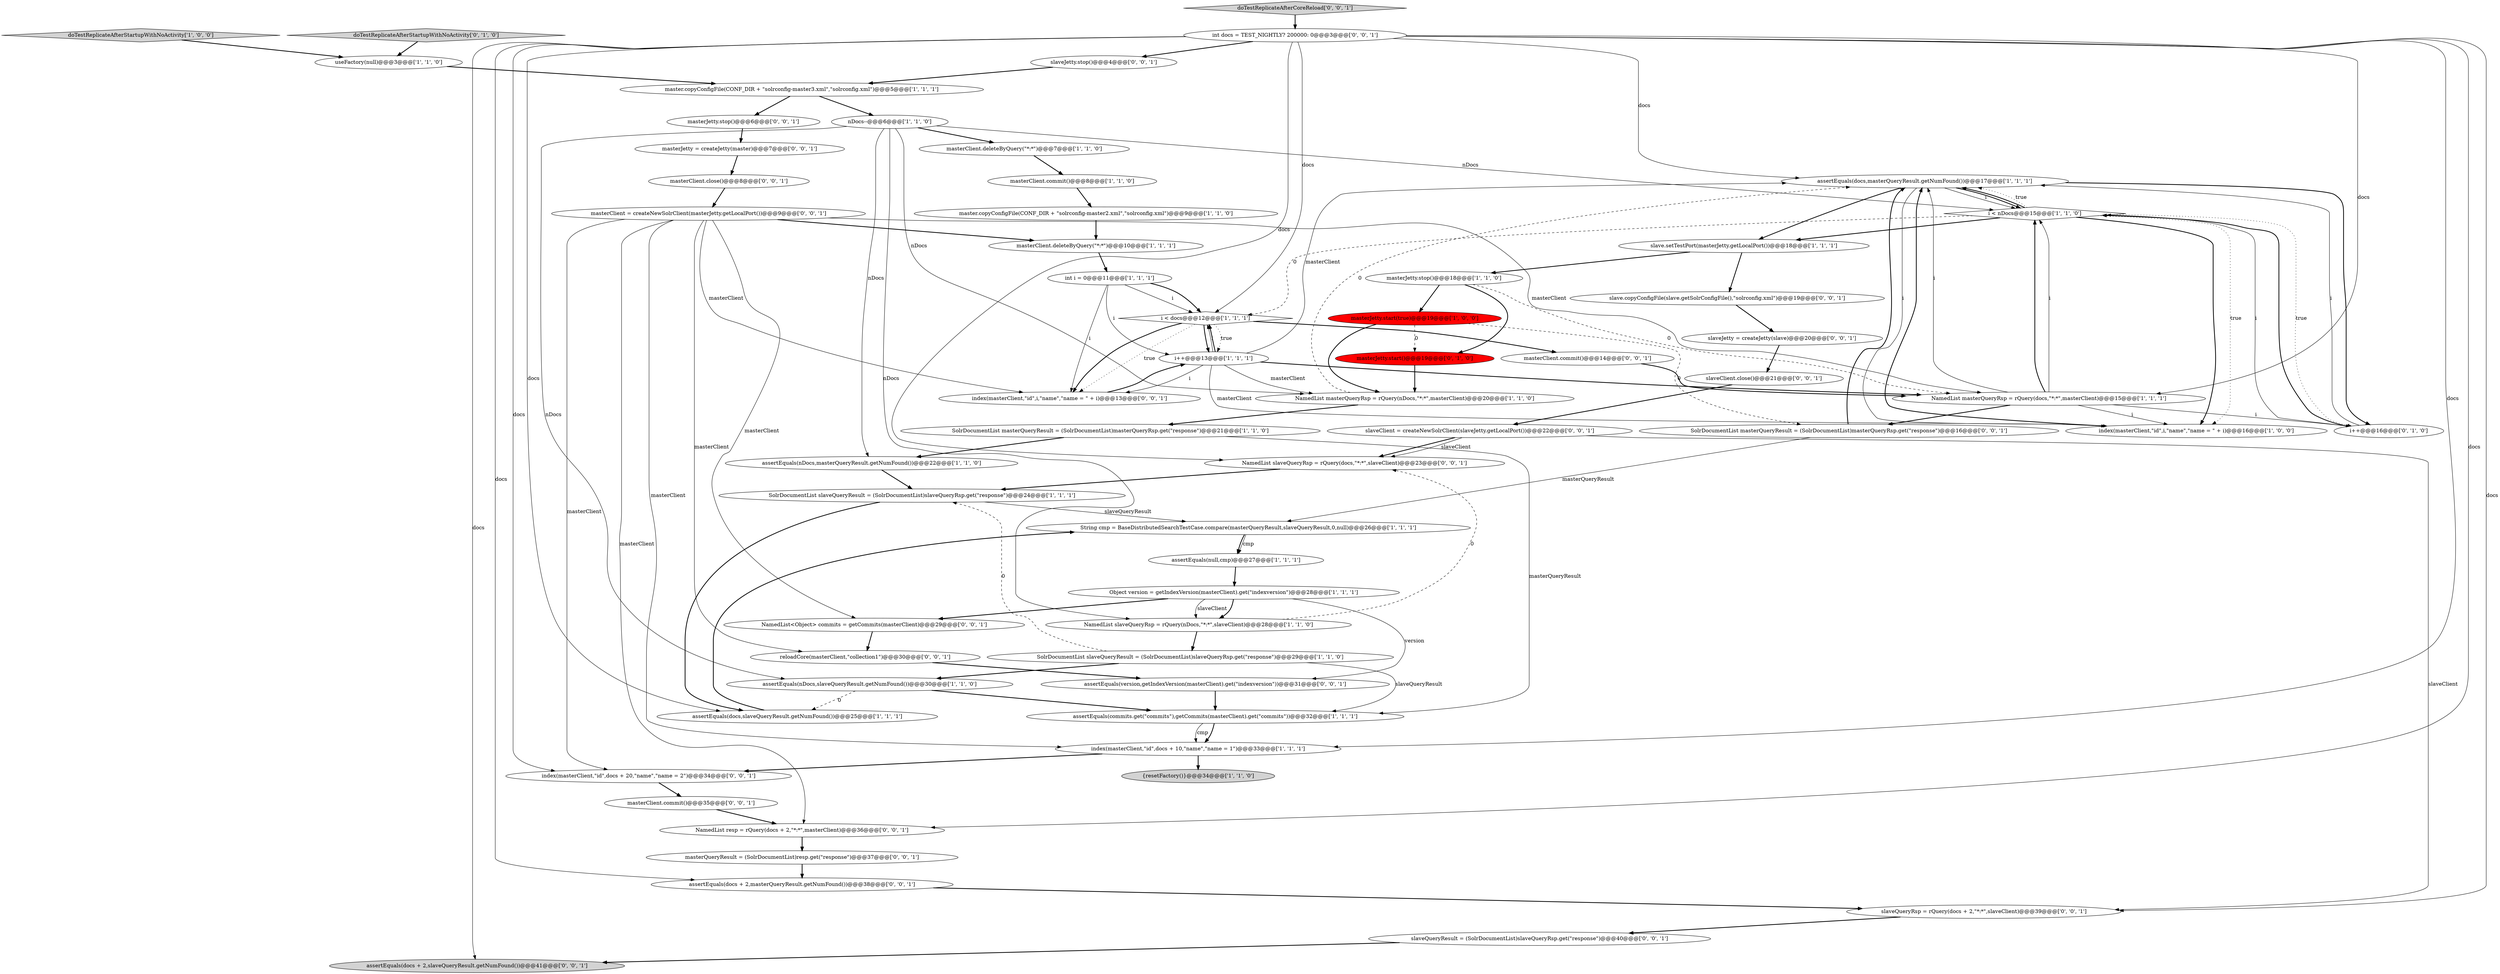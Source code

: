 digraph {
41 [style = filled, label = "slaveJetty = createJetty(slave)@@@20@@@['0', '0', '1']", fillcolor = white, shape = ellipse image = "AAA0AAABBB3BBB"];
7 [style = filled, label = "String cmp = BaseDistributedSearchTestCase.compare(masterQueryResult,slaveQueryResult,0,null)@@@26@@@['1', '1', '1']", fillcolor = white, shape = ellipse image = "AAA0AAABBB1BBB"];
24 [style = filled, label = "master.copyConfigFile(CONF_DIR + \"solrconfig-master2.xml\",\"solrconfig.xml\")@@@9@@@['1', '1', '0']", fillcolor = white, shape = ellipse image = "AAA0AAABBB1BBB"];
42 [style = filled, label = "assertEquals(version,getIndexVersion(masterClient).get(\"indexversion\"))@@@31@@@['0', '0', '1']", fillcolor = white, shape = ellipse image = "AAA0AAABBB3BBB"];
27 [style = filled, label = "i < nDocs@@@15@@@['1', '1', '0']", fillcolor = white, shape = diamond image = "AAA0AAABBB1BBB"];
23 [style = filled, label = "assertEquals(docs,masterQueryResult.getNumFound())@@@17@@@['1', '1', '1']", fillcolor = white, shape = ellipse image = "AAA0AAABBB1BBB"];
6 [style = filled, label = "masterJetty.start(true)@@@19@@@['1', '0', '0']", fillcolor = red, shape = ellipse image = "AAA1AAABBB1BBB"];
21 [style = filled, label = "i++@@@13@@@['1', '1', '1']", fillcolor = white, shape = ellipse image = "AAA0AAABBB1BBB"];
26 [style = filled, label = "NamedList slaveQueryRsp = rQuery(nDocs,\"*:*\",slaveClient)@@@28@@@['1', '1', '0']", fillcolor = white, shape = ellipse image = "AAA0AAABBB1BBB"];
33 [style = filled, label = "i++@@@16@@@['0', '1', '0']", fillcolor = white, shape = ellipse image = "AAA0AAABBB2BBB"];
52 [style = filled, label = "masterClient = createNewSolrClient(masterJetty.getLocalPort())@@@9@@@['0', '0', '1']", fillcolor = white, shape = ellipse image = "AAA0AAABBB3BBB"];
59 [style = filled, label = "slaveClient.close()@@@21@@@['0', '0', '1']", fillcolor = white, shape = ellipse image = "AAA0AAABBB3BBB"];
29 [style = filled, label = "Object version = getIndexVersion(masterClient).get(\"indexversion\")@@@28@@@['1', '1', '1']", fillcolor = white, shape = ellipse image = "AAA0AAABBB1BBB"];
30 [style = filled, label = "masterClient.deleteByQuery(\"*:*\")@@@7@@@['1', '1', '0']", fillcolor = white, shape = ellipse image = "AAA0AAABBB1BBB"];
0 [style = filled, label = "{resetFactory()}@@@34@@@['1', '1', '0']", fillcolor = lightgray, shape = ellipse image = "AAA0AAABBB1BBB"];
60 [style = filled, label = "masterQueryResult = (SolrDocumentList)resp.get(\"response\")@@@37@@@['0', '0', '1']", fillcolor = white, shape = ellipse image = "AAA0AAABBB3BBB"];
13 [style = filled, label = "NamedList masterQueryRsp = rQuery(docs,\"*:*\",masterClient)@@@15@@@['1', '1', '1']", fillcolor = white, shape = ellipse image = "AAA0AAABBB1BBB"];
22 [style = filled, label = "nDocs--@@@6@@@['1', '1', '0']", fillcolor = white, shape = ellipse image = "AAA0AAABBB1BBB"];
48 [style = filled, label = "slaveQueryRsp = rQuery(docs + 2,\"*:*\",slaveClient)@@@39@@@['0', '0', '1']", fillcolor = white, shape = ellipse image = "AAA0AAABBB3BBB"];
5 [style = filled, label = "assertEquals(null,cmp)@@@27@@@['1', '1', '1']", fillcolor = white, shape = ellipse image = "AAA0AAABBB1BBB"];
34 [style = filled, label = "doTestReplicateAfterStartupWithNoActivity['0', '1', '0']", fillcolor = lightgray, shape = diamond image = "AAA0AAABBB2BBB"];
39 [style = filled, label = "NamedList slaveQueryRsp = rQuery(docs,\"*:*\",slaveClient)@@@23@@@['0', '0', '1']", fillcolor = white, shape = ellipse image = "AAA0AAABBB3BBB"];
12 [style = filled, label = "int i = 0@@@11@@@['1', '1', '1']", fillcolor = white, shape = ellipse image = "AAA0AAABBB1BBB"];
50 [style = filled, label = "index(masterClient,\"id\",i,\"name\",\"name = \" + i)@@@13@@@['0', '0', '1']", fillcolor = white, shape = ellipse image = "AAA0AAABBB3BBB"];
1 [style = filled, label = "index(masterClient,\"id\",i,\"name\",\"name = \" + i)@@@16@@@['1', '0', '0']", fillcolor = white, shape = ellipse image = "AAA0AAABBB1BBB"];
4 [style = filled, label = "assertEquals(commits.get(\"commits\"),getCommits(masterClient).get(\"commits\"))@@@32@@@['1', '1', '1']", fillcolor = white, shape = ellipse image = "AAA0AAABBB1BBB"];
40 [style = filled, label = "masterJetty = createJetty(master)@@@7@@@['0', '0', '1']", fillcolor = white, shape = ellipse image = "AAA0AAABBB3BBB"];
43 [style = filled, label = "NamedList<Object> commits = getCommits(masterClient)@@@29@@@['0', '0', '1']", fillcolor = white, shape = ellipse image = "AAA0AAABBB3BBB"];
44 [style = filled, label = "masterClient.commit()@@@14@@@['0', '0', '1']", fillcolor = white, shape = ellipse image = "AAA0AAABBB3BBB"];
54 [style = filled, label = "index(masterClient,\"id\",docs + 20,\"name\",\"name = 2\")@@@34@@@['0', '0', '1']", fillcolor = white, shape = ellipse image = "AAA0AAABBB3BBB"];
16 [style = filled, label = "assertEquals(nDocs,masterQueryResult.getNumFound())@@@22@@@['1', '1', '0']", fillcolor = white, shape = ellipse image = "AAA0AAABBB1BBB"];
56 [style = filled, label = "reloadCore(masterClient,\"collection1\")@@@30@@@['0', '0', '1']", fillcolor = white, shape = ellipse image = "AAA0AAABBB3BBB"];
53 [style = filled, label = "slaveClient = createNewSolrClient(slaveJetty.getLocalPort())@@@22@@@['0', '0', '1']", fillcolor = white, shape = ellipse image = "AAA0AAABBB3BBB"];
49 [style = filled, label = "NamedList resp = rQuery(docs + 2,\"*:*\",masterClient)@@@36@@@['0', '0', '1']", fillcolor = white, shape = ellipse image = "AAA0AAABBB3BBB"];
32 [style = filled, label = "masterJetty.start()@@@19@@@['0', '1', '0']", fillcolor = red, shape = ellipse image = "AAA1AAABBB2BBB"];
38 [style = filled, label = "masterClient.commit()@@@35@@@['0', '0', '1']", fillcolor = white, shape = ellipse image = "AAA0AAABBB3BBB"];
15 [style = filled, label = "masterClient.commit()@@@8@@@['1', '1', '0']", fillcolor = white, shape = ellipse image = "AAA0AAABBB1BBB"];
19 [style = filled, label = "doTestReplicateAfterStartupWithNoActivity['1', '0', '0']", fillcolor = lightgray, shape = diamond image = "AAA0AAABBB1BBB"];
31 [style = filled, label = "index(masterClient,\"id\",docs + 10,\"name\",\"name = 1\")@@@33@@@['1', '1', '1']", fillcolor = white, shape = ellipse image = "AAA0AAABBB1BBB"];
47 [style = filled, label = "assertEquals(docs + 2,masterQueryResult.getNumFound())@@@38@@@['0', '0', '1']", fillcolor = white, shape = ellipse image = "AAA0AAABBB3BBB"];
35 [style = filled, label = "slaveJetty.stop()@@@4@@@['0', '0', '1']", fillcolor = white, shape = ellipse image = "AAA0AAABBB3BBB"];
55 [style = filled, label = "slaveQueryResult = (SolrDocumentList)slaveQueryRsp.get(\"response\")@@@40@@@['0', '0', '1']", fillcolor = white, shape = ellipse image = "AAA0AAABBB3BBB"];
10 [style = filled, label = "assertEquals(nDocs,slaveQueryResult.getNumFound())@@@30@@@['1', '1', '0']", fillcolor = white, shape = ellipse image = "AAA0AAABBB1BBB"];
14 [style = filled, label = "SolrDocumentList masterQueryResult = (SolrDocumentList)masterQueryRsp.get(\"response\")@@@21@@@['1', '1', '0']", fillcolor = white, shape = ellipse image = "AAA0AAABBB1BBB"];
37 [style = filled, label = "doTestReplicateAfterCoreReload['0', '0', '1']", fillcolor = lightgray, shape = diamond image = "AAA0AAABBB3BBB"];
58 [style = filled, label = "SolrDocumentList masterQueryResult = (SolrDocumentList)masterQueryRsp.get(\"response\")@@@16@@@['0', '0', '1']", fillcolor = white, shape = ellipse image = "AAA0AAABBB3BBB"];
28 [style = filled, label = "masterJetty.stop()@@@18@@@['1', '1', '0']", fillcolor = white, shape = ellipse image = "AAA0AAABBB1BBB"];
20 [style = filled, label = "slave.setTestPort(masterJetty.getLocalPort())@@@18@@@['1', '1', '1']", fillcolor = white, shape = ellipse image = "AAA0AAABBB1BBB"];
11 [style = filled, label = "SolrDocumentList slaveQueryResult = (SolrDocumentList)slaveQueryRsp.get(\"response\")@@@24@@@['1', '1', '1']", fillcolor = white, shape = ellipse image = "AAA0AAABBB1BBB"];
36 [style = filled, label = "slave.copyConfigFile(slave.getSolrConfigFile(),\"solrconfig.xml\")@@@19@@@['0', '0', '1']", fillcolor = white, shape = ellipse image = "AAA0AAABBB3BBB"];
18 [style = filled, label = "master.copyConfigFile(CONF_DIR + \"solrconfig-master3.xml\",\"solrconfig.xml\")@@@5@@@['1', '1', '1']", fillcolor = white, shape = ellipse image = "AAA0AAABBB1BBB"];
25 [style = filled, label = "i < docs@@@12@@@['1', '1', '1']", fillcolor = white, shape = diamond image = "AAA0AAABBB1BBB"];
46 [style = filled, label = "masterClient.close()@@@8@@@['0', '0', '1']", fillcolor = white, shape = ellipse image = "AAA0AAABBB3BBB"];
51 [style = filled, label = "masterJetty.stop()@@@6@@@['0', '0', '1']", fillcolor = white, shape = ellipse image = "AAA0AAABBB3BBB"];
17 [style = filled, label = "SolrDocumentList slaveQueryResult = (SolrDocumentList)slaveQueryRsp.get(\"response\")@@@29@@@['1', '1', '0']", fillcolor = white, shape = ellipse image = "AAA0AAABBB1BBB"];
57 [style = filled, label = "int docs = TEST_NIGHTLY? 200000: 0@@@3@@@['0', '0', '1']", fillcolor = white, shape = ellipse image = "AAA0AAABBB3BBB"];
45 [style = filled, label = "assertEquals(docs + 2,slaveQueryResult.getNumFound())@@@41@@@['0', '0', '1']", fillcolor = lightgray, shape = ellipse image = "AAA0AAABBB3BBB"];
9 [style = filled, label = "useFactory(null)@@@3@@@['1', '1', '0']", fillcolor = white, shape = ellipse image = "AAA0AAABBB1BBB"];
8 [style = filled, label = "masterClient.deleteByQuery(\"*:*\")@@@10@@@['1', '1', '1']", fillcolor = white, shape = ellipse image = "AAA0AAABBB1BBB"];
3 [style = filled, label = "assertEquals(docs,slaveQueryResult.getNumFound())@@@25@@@['1', '1', '1']", fillcolor = white, shape = ellipse image = "AAA0AAABBB1BBB"];
2 [style = filled, label = "NamedList masterQueryRsp = rQuery(nDocs,\"*:*\",masterClient)@@@20@@@['1', '1', '0']", fillcolor = white, shape = ellipse image = "AAA0AAABBB1BBB"];
52->8 [style = bold, label=""];
28->6 [style = bold, label=""];
27->1 [style = dotted, label="true"];
34->9 [style = bold, label=""];
22->10 [style = solid, label="nDocs"];
23->1 [style = solid, label="i"];
27->33 [style = dotted, label="true"];
21->50 [style = solid, label="i"];
13->23 [style = solid, label="i"];
57->45 [style = solid, label="docs"];
12->25 [style = solid, label="i"];
27->23 [style = dotted, label="true"];
23->27 [style = solid, label="i"];
14->4 [style = solid, label="masterQueryResult"];
27->25 [style = dashed, label="0"];
53->39 [style = bold, label=""];
22->30 [style = bold, label=""];
25->44 [style = bold, label=""];
1->23 [style = bold, label=""];
17->4 [style = solid, label="slaveQueryResult"];
28->13 [style = dashed, label="0"];
57->25 [style = solid, label="docs"];
52->43 [style = solid, label="masterClient"];
18->22 [style = bold, label=""];
23->33 [style = bold, label=""];
60->47 [style = bold, label=""];
22->2 [style = solid, label="nDocs"];
38->49 [style = bold, label=""];
53->48 [style = solid, label="slaveClient"];
19->9 [style = bold, label=""];
33->27 [style = solid, label="i"];
25->50 [style = dotted, label="true"];
2->14 [style = bold, label=""];
57->54 [style = solid, label="docs"];
57->3 [style = solid, label="docs"];
29->43 [style = bold, label=""];
21->1 [style = solid, label="masterClient"];
54->38 [style = bold, label=""];
25->21 [style = bold, label=""];
25->21 [style = dotted, label="true"];
21->13 [style = bold, label=""];
14->16 [style = bold, label=""];
5->29 [style = bold, label=""];
35->18 [style = bold, label=""];
36->41 [style = bold, label=""];
26->17 [style = bold, label=""];
47->48 [style = bold, label=""];
52->56 [style = solid, label="masterClient"];
6->32 [style = dashed, label="0"];
21->2 [style = solid, label="masterClient"];
21->25 [style = bold, label=""];
33->27 [style = bold, label=""];
41->59 [style = bold, label=""];
17->11 [style = dashed, label="0"];
29->26 [style = bold, label=""];
6->2 [style = bold, label=""];
7->5 [style = bold, label=""];
3->7 [style = bold, label=""];
48->55 [style = bold, label=""];
22->26 [style = solid, label="nDocs"];
18->51 [style = bold, label=""];
22->16 [style = solid, label="nDocs"];
24->8 [style = bold, label=""];
57->49 [style = solid, label="docs"];
27->20 [style = bold, label=""];
57->35 [style = bold, label=""];
30->15 [style = bold, label=""];
26->39 [style = dashed, label="0"];
2->23 [style = dashed, label="0"];
17->10 [style = bold, label=""];
57->39 [style = solid, label="docs"];
23->20 [style = bold, label=""];
6->58 [style = dashed, label="0"];
13->1 [style = solid, label="i"];
31->0 [style = bold, label=""];
10->3 [style = dashed, label="0"];
13->33 [style = solid, label="i"];
52->49 [style = solid, label="masterClient"];
59->53 [style = bold, label=""];
28->32 [style = bold, label=""];
21->25 [style = solid, label="i"];
42->4 [style = bold, label=""];
4->31 [style = bold, label=""];
51->40 [style = bold, label=""];
55->45 [style = bold, label=""];
13->27 [style = bold, label=""];
33->23 [style = solid, label="i"];
9->18 [style = bold, label=""];
11->3 [style = bold, label=""];
57->13 [style = solid, label="docs"];
58->23 [style = bold, label=""];
13->27 [style = solid, label="i"];
49->60 [style = bold, label=""];
53->39 [style = solid, label="slaveClient"];
22->27 [style = solid, label="nDocs"];
8->12 [style = bold, label=""];
20->36 [style = bold, label=""];
52->13 [style = solid, label="masterClient"];
31->54 [style = bold, label=""];
37->57 [style = bold, label=""];
7->5 [style = solid, label="cmp"];
52->31 [style = solid, label="masterClient"];
27->1 [style = bold, label=""];
16->11 [style = bold, label=""];
23->27 [style = bold, label=""];
57->47 [style = solid, label="docs"];
20->28 [style = bold, label=""];
57->23 [style = solid, label="docs"];
4->31 [style = solid, label="cmp"];
13->58 [style = bold, label=""];
46->52 [style = bold, label=""];
39->11 [style = bold, label=""];
32->2 [style = bold, label=""];
11->7 [style = solid, label="slaveQueryResult"];
57->48 [style = solid, label="docs"];
29->42 [style = solid, label="version"];
56->42 [style = bold, label=""];
40->46 [style = bold, label=""];
52->50 [style = solid, label="masterClient"];
12->25 [style = bold, label=""];
15->24 [style = bold, label=""];
52->54 [style = solid, label="masterClient"];
21->23 [style = solid, label="masterClient"];
10->4 [style = bold, label=""];
12->21 [style = solid, label="i"];
44->13 [style = bold, label=""];
29->26 [style = solid, label="slaveClient"];
27->23 [style = bold, label=""];
50->21 [style = bold, label=""];
58->7 [style = solid, label="masterQueryResult"];
25->50 [style = bold, label=""];
12->50 [style = solid, label="i"];
43->56 [style = bold, label=""];
57->31 [style = solid, label="docs"];
}
